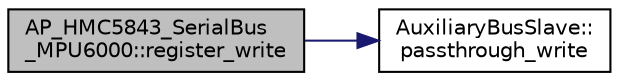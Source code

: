 digraph "AP_HMC5843_SerialBus_MPU6000::register_write"
{
 // INTERACTIVE_SVG=YES
  edge [fontname="Helvetica",fontsize="10",labelfontname="Helvetica",labelfontsize="10"];
  node [fontname="Helvetica",fontsize="10",shape=record];
  rankdir="LR";
  Node1 [label="AP_HMC5843_SerialBus\l_MPU6000::register_write",height=0.2,width=0.4,color="black", fillcolor="grey75", style="filled", fontcolor="black"];
  Node1 -> Node2 [color="midnightblue",fontsize="10",style="solid",fontname="Helvetica"];
  Node2 [label="AuxiliaryBusSlave::\lpassthrough_write",height=0.2,width=0.4,color="black", fillcolor="white", style="filled",URL="$classAuxiliaryBusSlave.html#ac8402dae42ec8d7bde302d5edc3e4747"];
}
